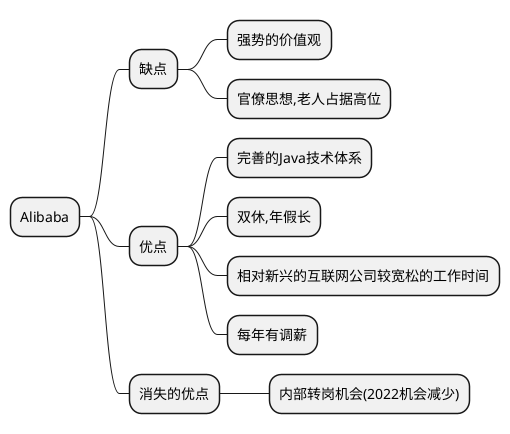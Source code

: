 @startmindmap alibaba
* Alibaba
** 缺点
*** 强势的价值观
*** 官僚思想,老人占据高位


** 优点
*** 完善的Java技术体系
*** 双休,年假长
*** 相对新兴的互联网公司较宽松的工作时间
*** 每年有调薪

** 消失的优点
*** 内部转岗机会(2022机会减少)

@endmindmap